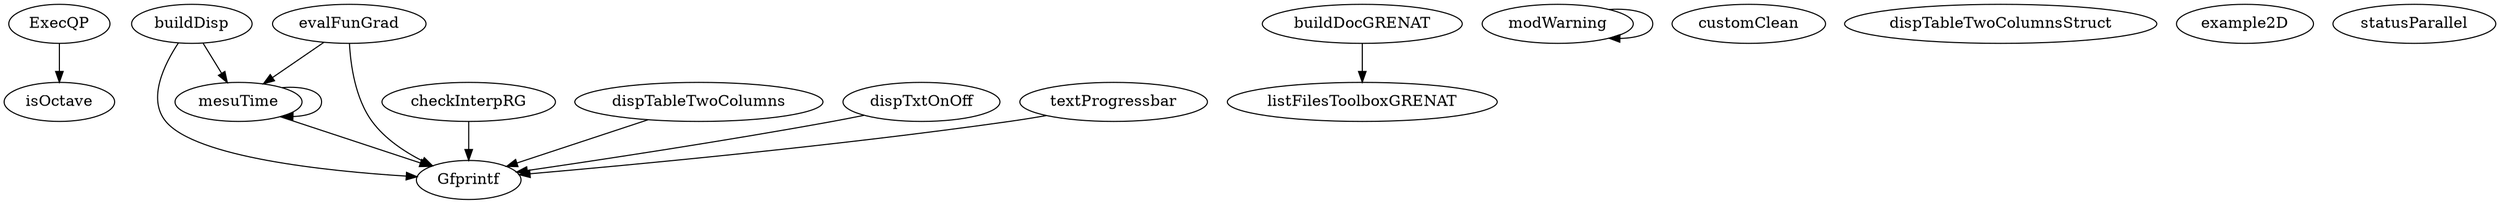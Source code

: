 /* Created by mdot for Matlab */
digraph m2html {
  ExecQP -> isOctave;
  buildDisp -> Gfprintf;
  buildDisp -> mesuTime;
  buildDocGRENAT -> listFilesToolboxGRENAT;
  checkInterpRG -> Gfprintf;
  dispTableTwoColumns -> Gfprintf;
  dispTxtOnOff -> Gfprintf;
  evalFunGrad -> Gfprintf;
  evalFunGrad -> mesuTime;
  mesuTime -> Gfprintf;
  mesuTime -> mesuTime;
  modWarning -> modWarning;
  textProgressbar -> Gfprintf;

  ExecQP [URL="ExecQP.html"];
  Gfprintf [URL="Gfprintf.html"];
  buildDisp [URL="buildDisp.html"];
  buildDocGRENAT [URL="buildDocGRENAT.html"];
  checkInterpRG [URL="checkInterpRG.html"];
  customClean [URL="customClean.html"];
  dispTableTwoColumns [URL="dispTableTwoColumns.html"];
  dispTableTwoColumnsStruct [URL="dispTableTwoColumnsStruct.html"];
  dispTxtOnOff [URL="dispTxtOnOff.html"];
  evalFunGrad [URL="evalFunGrad.html"];
  example2D [URL="example2D.html"];
  isOctave [URL="isOctave.html"];
  listFilesToolboxGRENAT [URL="listFilesToolboxGRENAT.html"];
  mesuTime [URL="mesuTime.html"];
  modWarning [URL="modWarning.html"];
  statusParallel [URL="statusParallel.html"];
  textProgressbar [URL="textProgressbar.html"];
}